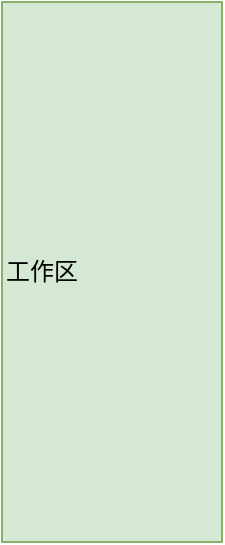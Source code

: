 <mxfile version="16.5.3" type="github">
  <diagram id="FksI1UnB9PjLrSI06wVM" name="Page-1">
    <mxGraphModel dx="737" dy="537" grid="1" gridSize="10" guides="1" tooltips="1" connect="1" arrows="1" fold="1" page="1" pageScale="1" pageWidth="827" pageHeight="1169" math="0" shadow="0">
      <root>
        <mxCell id="0" />
        <mxCell id="1" parent="0" />
        <mxCell id="tbuIx74d2zikWMmdU9Tu-2" value="&lt;div&gt;&lt;span&gt;工作区&lt;/span&gt;&lt;/div&gt;" style="rounded=0;whiteSpace=wrap;html=1;fillColor=#d5e8d4;strokeColor=#82b366;align=left;" vertex="1" parent="1">
          <mxGeometry x="70" y="140" width="110" height="270" as="geometry" />
        </mxCell>
      </root>
    </mxGraphModel>
  </diagram>
</mxfile>
